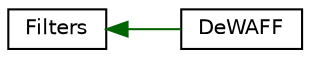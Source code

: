 digraph "Graphical Class Hierarchy"
{
 // LATEX_PDF_SIZE
  edge [fontname="Helvetica",fontsize="10",labelfontname="Helvetica",labelfontsize="10"];
  node [fontname="Helvetica",fontsize="10",shape=record];
  rankdir="LR";
  Node0 [label="Filters",height=0.2,width=0.4,color="black", fillcolor="white", style="filled",URL="$class_filters.html",tooltip="Class containing Weighted Average Filters (WAFs). This implementation relies on padding the original ..."];
  Node0 -> Node1 [dir="back",color="darkgreen",fontsize="10",style="solid",fontname="Helvetica"];
  Node1 [label="DeWAFF",height=0.2,width=0.4,color="black", fillcolor="white", style="filled",URL="$class_de_w_a_f_f.html",tooltip="Deceived Weighted Average Filters Framework class It applies a filter which intput and weighting inpu..."];
}
